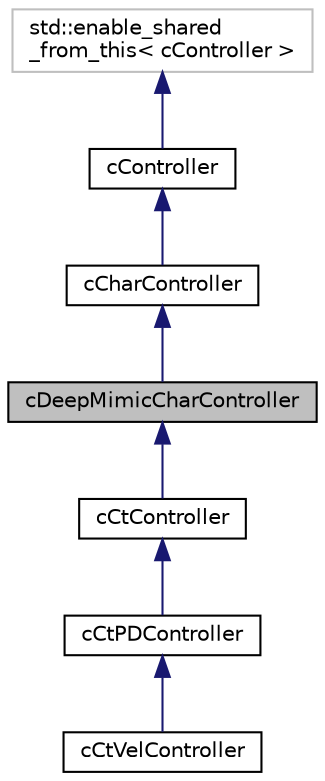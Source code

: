 digraph "cDeepMimicCharController"
{
 // LATEX_PDF_SIZE
  edge [fontname="Helvetica",fontsize="10",labelfontname="Helvetica",labelfontsize="10"];
  node [fontname="Helvetica",fontsize="10",shape=record];
  Node1 [label="cDeepMimicCharController",height=0.2,width=0.4,color="black", fillcolor="grey75", style="filled", fontcolor="black",tooltip=" "];
  Node2 -> Node1 [dir="back",color="midnightblue",fontsize="10",style="solid",fontname="Helvetica"];
  Node2 [label="cCharController",height=0.2,width=0.4,color="black", fillcolor="white", style="filled",URL="$classc_char_controller.html",tooltip=" "];
  Node3 -> Node2 [dir="back",color="midnightblue",fontsize="10",style="solid",fontname="Helvetica"];
  Node3 [label="cController",height=0.2,width=0.4,color="black", fillcolor="white", style="filled",URL="$classc_controller.html",tooltip=" "];
  Node4 -> Node3 [dir="back",color="midnightblue",fontsize="10",style="solid",fontname="Helvetica"];
  Node4 [label="std::enable_shared\l_from_this\< cController \>",height=0.2,width=0.4,color="grey75", fillcolor="white", style="filled",tooltip=" "];
  Node1 -> Node5 [dir="back",color="midnightblue",fontsize="10",style="solid",fontname="Helvetica"];
  Node5 [label="cCtController",height=0.2,width=0.4,color="black", fillcolor="white", style="filled",URL="$classc_ct_controller.html",tooltip=" "];
  Node5 -> Node6 [dir="back",color="midnightblue",fontsize="10",style="solid",fontname="Helvetica"];
  Node6 [label="cCtPDController",height=0.2,width=0.4,color="black", fillcolor="white", style="filled",URL="$classc_ct_p_d_controller.html",tooltip=" "];
  Node6 -> Node7 [dir="back",color="midnightblue",fontsize="10",style="solid",fontname="Helvetica"];
  Node7 [label="cCtVelController",height=0.2,width=0.4,color="black", fillcolor="white", style="filled",URL="$classc_ct_vel_controller.html",tooltip=" "];
}
